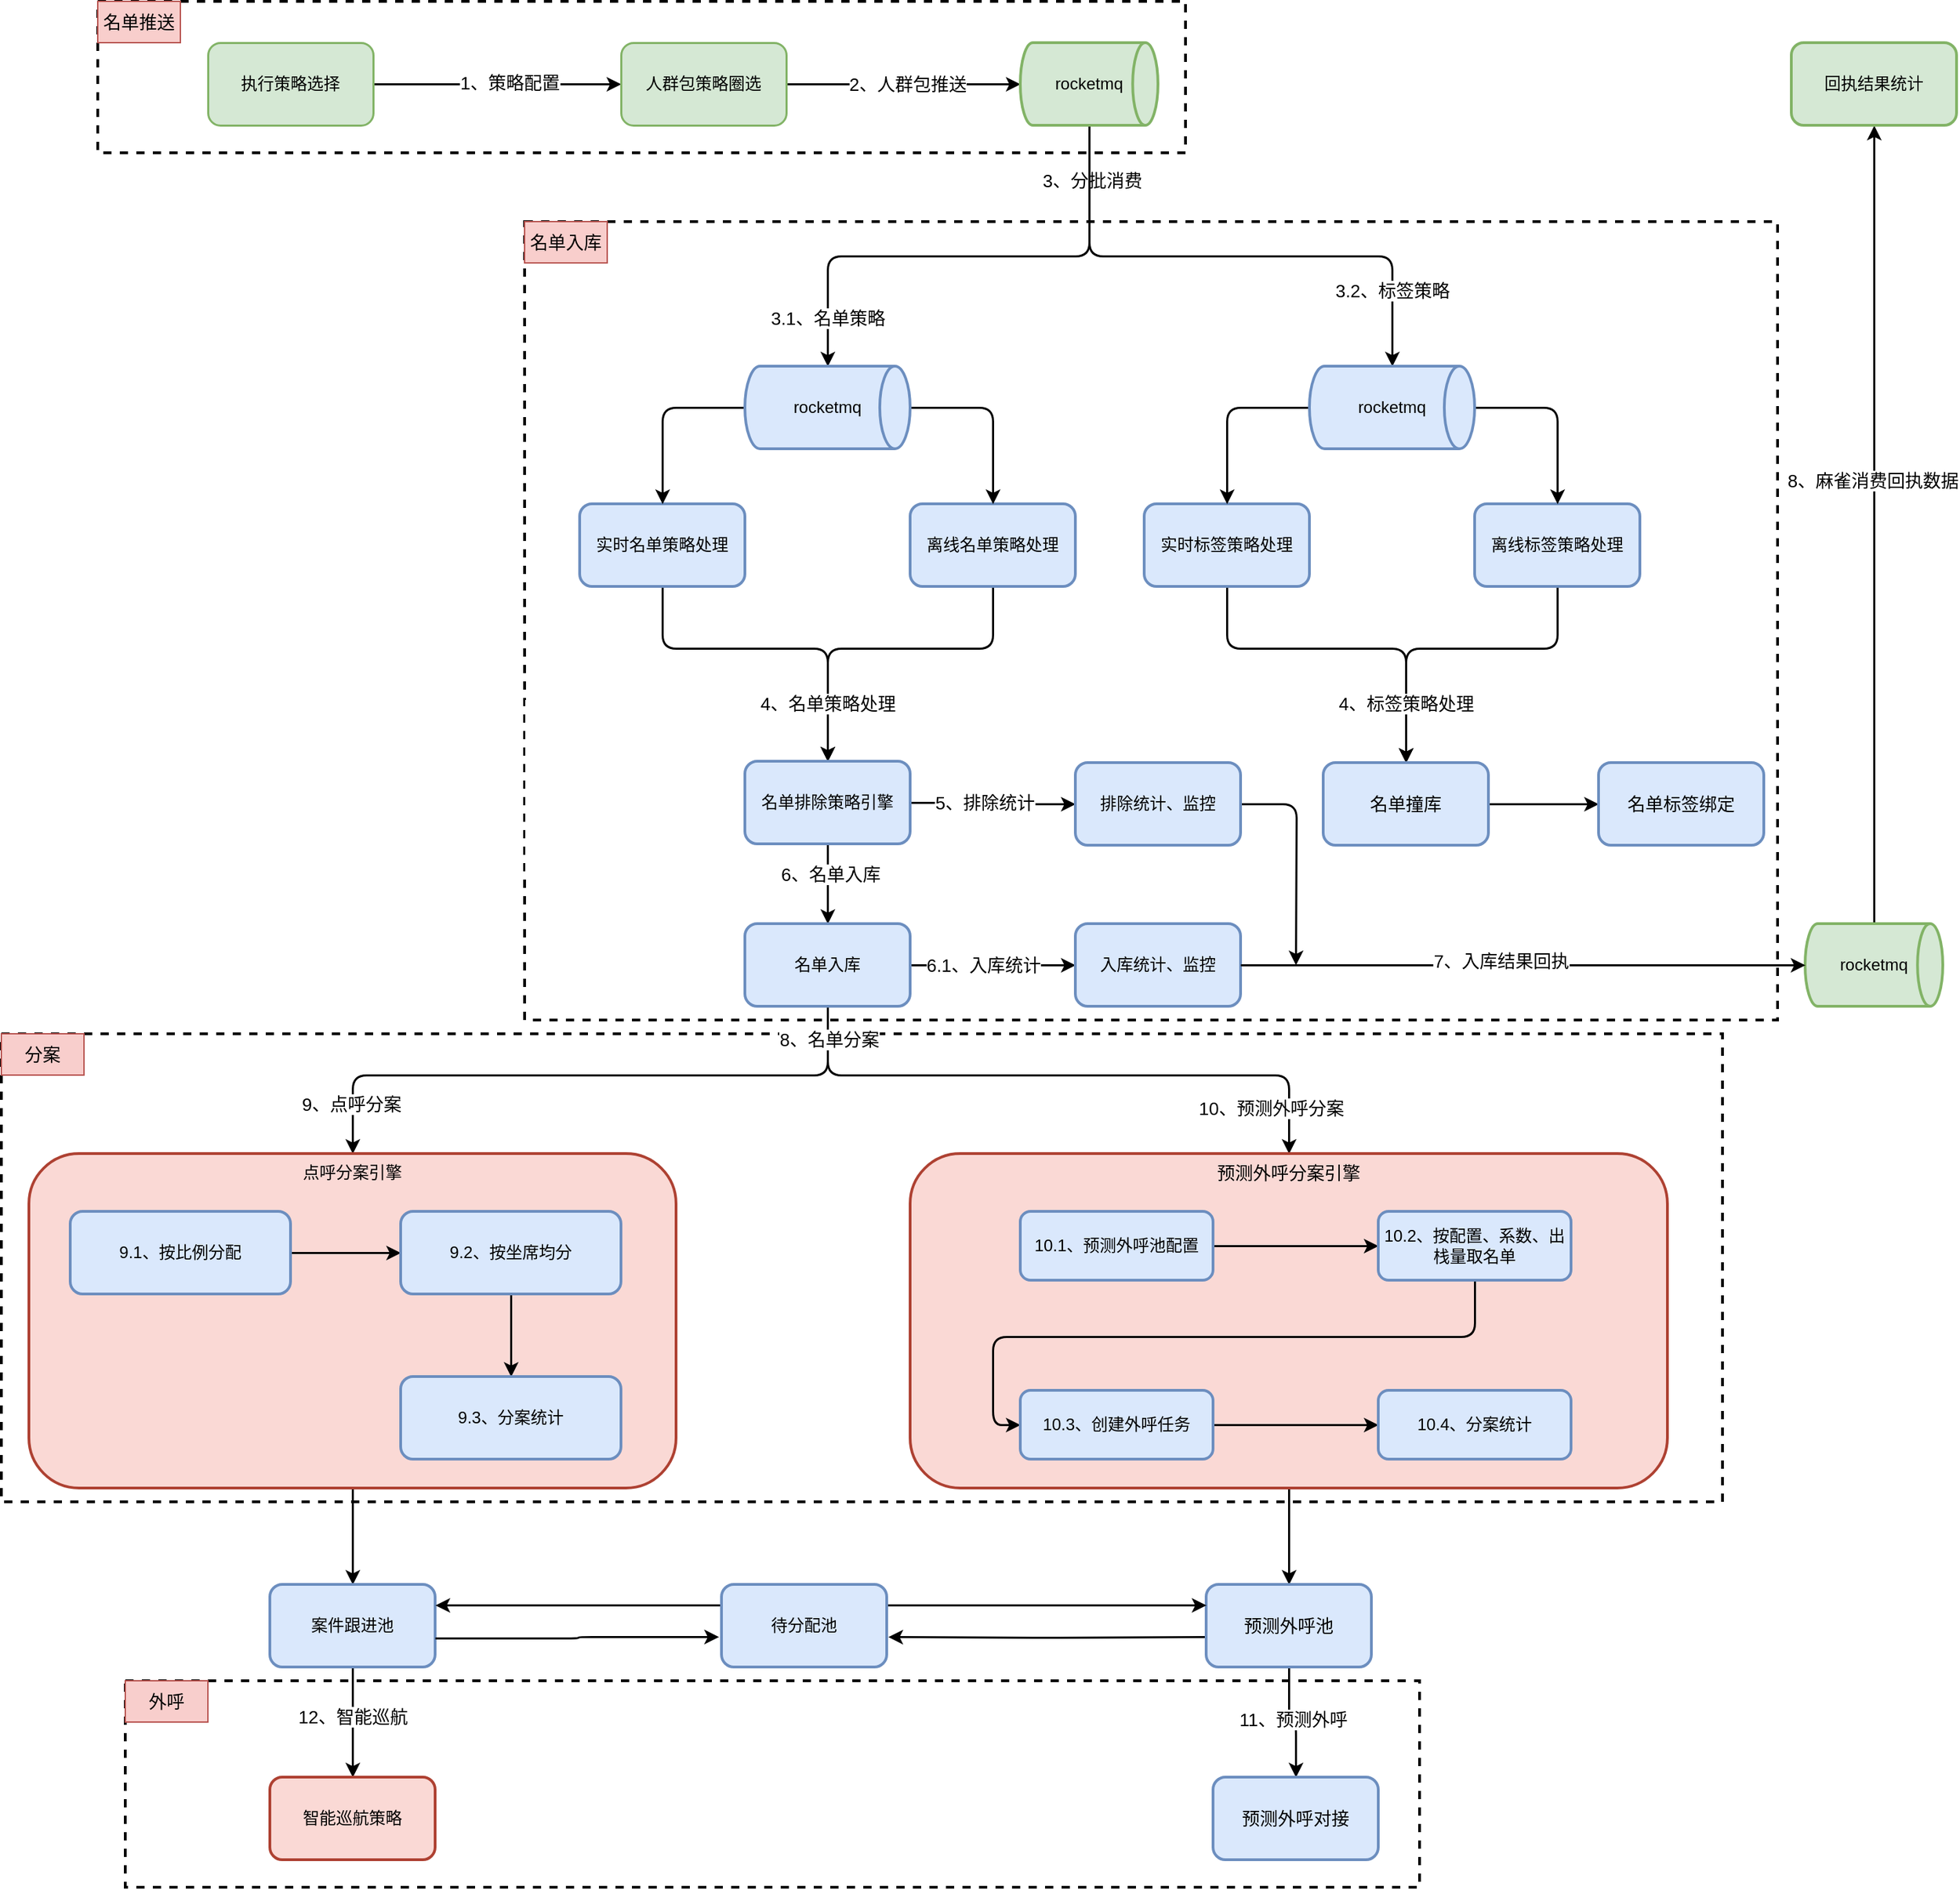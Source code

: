 <mxfile version="22.1.8" type="github">
  <diagram id="C5RBs43oDa-KdzZeNtuy" name="Page-1">
    <mxGraphModel dx="1728" dy="1094" grid="1" gridSize="10" guides="1" tooltips="1" connect="1" arrows="1" fold="1" page="1" pageScale="1" pageWidth="827" pageHeight="1169" math="0" shadow="0">
      <root>
        <mxCell id="WIyWlLk6GJQsqaUBKTNV-0" />
        <mxCell id="WIyWlLk6GJQsqaUBKTNV-1" parent="WIyWlLk6GJQsqaUBKTNV-0" />
        <mxCell id="0QXstFSb4oRgifQFhRum-36" value="" style="rounded=0;whiteSpace=wrap;html=1;labelBackgroundColor=default;align=center;verticalAlign=middle;fontFamily=Helvetica;fontSize=13;fontColor=default;fillColor=none;gradientColor=none;dashed=1;strokeWidth=2;" vertex="1" parent="WIyWlLk6GJQsqaUBKTNV-1">
          <mxGeometry x="160" y="1380" width="940" height="150" as="geometry" />
        </mxCell>
        <mxCell id="0QXstFSb4oRgifQFhRum-34" value="" style="rounded=0;whiteSpace=wrap;html=1;labelBackgroundColor=default;align=center;verticalAlign=middle;fontFamily=Helvetica;fontSize=13;fontColor=default;fillColor=none;gradientColor=none;dashed=1;strokeWidth=2;" vertex="1" parent="WIyWlLk6GJQsqaUBKTNV-1">
          <mxGeometry x="70" y="910" width="1250" height="340" as="geometry" />
        </mxCell>
        <mxCell id="0QXstFSb4oRgifQFhRum-31" value="" style="rounded=0;whiteSpace=wrap;html=1;labelBackgroundColor=default;align=center;verticalAlign=middle;fontFamily=Helvetica;fontSize=13;fontColor=default;fillColor=none;gradientColor=none;dashed=1;strokeWidth=2;" vertex="1" parent="WIyWlLk6GJQsqaUBKTNV-1">
          <mxGeometry x="450" y="320" width="910" height="580" as="geometry" />
        </mxCell>
        <mxCell id="gLdE-QhClBPgRxDVnxu4-5" value="" style="edgeStyle=orthogonalEdgeStyle;rounded=1;orthogonalLoop=1;jettySize=auto;html=1;strokeWidth=1.5;" parent="WIyWlLk6GJQsqaUBKTNV-1" source="gLdE-QhClBPgRxDVnxu4-2" target="gLdE-QhClBPgRxDVnxu4-4" edge="1">
          <mxGeometry relative="1" as="geometry" />
        </mxCell>
        <mxCell id="gLdE-QhClBPgRxDVnxu4-6" value="1、策略配置" style="edgeLabel;html=1;align=center;verticalAlign=middle;resizable=0;points=[];fontSize=13;fontStyle=0" parent="gLdE-QhClBPgRxDVnxu4-5" vertex="1" connectable="0">
          <mxGeometry x="0.1" y="1" relative="1" as="geometry">
            <mxPoint as="offset" />
          </mxGeometry>
        </mxCell>
        <mxCell id="gLdE-QhClBPgRxDVnxu4-2" value="执行策略选择" style="rounded=1;whiteSpace=wrap;html=1;strokeWidth=1.5;fillColor=#d5e8d4;strokeColor=#82b366;" parent="WIyWlLk6GJQsqaUBKTNV-1" vertex="1">
          <mxGeometry x="220" y="190" width="120" height="60" as="geometry" />
        </mxCell>
        <mxCell id="gLdE-QhClBPgRxDVnxu4-8" value="" style="edgeStyle=orthogonalEdgeStyle;rounded=1;orthogonalLoop=1;jettySize=auto;html=1;fontFamily=Helvetica;fontSize=12;fontColor=default;strokeWidth=1.5;entryX=0;entryY=0.5;entryDx=0;entryDy=0;entryPerimeter=0;" parent="WIyWlLk6GJQsqaUBKTNV-1" source="gLdE-QhClBPgRxDVnxu4-4" target="gLdE-QhClBPgRxDVnxu4-10" edge="1">
          <mxGeometry relative="1" as="geometry">
            <mxPoint x="790" y="220" as="targetPoint" />
          </mxGeometry>
        </mxCell>
        <mxCell id="gLdE-QhClBPgRxDVnxu4-9" value="2、人群包推送" style="edgeLabel;html=1;align=center;verticalAlign=middle;resizable=0;points=[];fontSize=13;fontFamily=Helvetica;fontColor=default;fontStyle=0" parent="gLdE-QhClBPgRxDVnxu4-8" vertex="1" connectable="0">
          <mxGeometry x="0.033" relative="1" as="geometry">
            <mxPoint as="offset" />
          </mxGeometry>
        </mxCell>
        <mxCell id="gLdE-QhClBPgRxDVnxu4-4" value="人群包策略圈选" style="rounded=1;whiteSpace=wrap;html=1;strokeWidth=1.5;fillColor=#d5e8d4;strokeColor=#82b366;" parent="WIyWlLk6GJQsqaUBKTNV-1" vertex="1">
          <mxGeometry x="520" y="190" width="120" height="60" as="geometry" />
        </mxCell>
        <mxCell id="gLdE-QhClBPgRxDVnxu4-14" value="" style="edgeStyle=orthogonalEdgeStyle;shape=connector;rounded=1;orthogonalLoop=1;jettySize=auto;html=1;labelBackgroundColor=default;strokeColor=default;strokeWidth=1.5;align=center;verticalAlign=middle;fontFamily=Helvetica;fontSize=12;fontColor=default;endArrow=classic;entryX=0.5;entryY=0;entryDx=0;entryDy=0;entryPerimeter=0;" parent="WIyWlLk6GJQsqaUBKTNV-1" source="gLdE-QhClBPgRxDVnxu4-10" target="0QXstFSb4oRgifQFhRum-24" edge="1">
          <mxGeometry relative="1" as="geometry">
            <mxPoint x="670" y="420" as="targetPoint" />
            <Array as="points">
              <mxPoint x="860" y="345" />
              <mxPoint x="670" y="345" />
            </Array>
          </mxGeometry>
        </mxCell>
        <mxCell id="gLdE-QhClBPgRxDVnxu4-15" value="3、分批消费" style="edgeLabel;html=1;align=center;verticalAlign=middle;resizable=0;points=[];fontSize=13;fontFamily=Helvetica;fontColor=default;fontStyle=0" parent="gLdE-QhClBPgRxDVnxu4-14" vertex="1" connectable="0">
          <mxGeometry x="-0.2" y="-2" relative="1" as="geometry">
            <mxPoint x="53" y="-53" as="offset" />
          </mxGeometry>
        </mxCell>
        <mxCell id="gLdE-QhClBPgRxDVnxu4-17" style="edgeStyle=orthogonalEdgeStyle;shape=connector;rounded=1;orthogonalLoop=1;jettySize=auto;html=1;labelBackgroundColor=default;strokeColor=default;strokeWidth=1.5;align=center;verticalAlign=middle;fontFamily=Helvetica;fontSize=12;fontColor=default;endArrow=classic;entryX=0.5;entryY=0;entryDx=0;entryDy=0;entryPerimeter=0;" parent="WIyWlLk6GJQsqaUBKTNV-1" source="gLdE-QhClBPgRxDVnxu4-10" target="0QXstFSb4oRgifQFhRum-25" edge="1">
          <mxGeometry relative="1" as="geometry">
            <mxPoint x="1080" y="420" as="targetPoint" />
            <Array as="points">
              <mxPoint x="860" y="345" />
              <mxPoint x="1080" y="345" />
            </Array>
          </mxGeometry>
        </mxCell>
        <mxCell id="gLdE-QhClBPgRxDVnxu4-20" value="3.2、标签策略" style="edgeLabel;html=1;align=center;verticalAlign=middle;resizable=0;points=[];fontSize=13;fontFamily=Helvetica;fontColor=default;fontStyle=0" parent="gLdE-QhClBPgRxDVnxu4-17" vertex="1" connectable="0">
          <mxGeometry x="0.647" y="1" relative="1" as="geometry">
            <mxPoint x="-1" y="14" as="offset" />
          </mxGeometry>
        </mxCell>
        <mxCell id="gLdE-QhClBPgRxDVnxu4-10" value="rocketmq" style="strokeWidth=2;html=1;shape=mxgraph.flowchart.direct_data;whiteSpace=wrap;rounded=1;strokeColor=#82b366;align=center;verticalAlign=middle;fontFamily=Helvetica;fontSize=12;fillColor=#d5e8d4;" parent="WIyWlLk6GJQsqaUBKTNV-1" vertex="1">
          <mxGeometry x="810" y="190" width="100" height="60" as="geometry" />
        </mxCell>
        <mxCell id="gLdE-QhClBPgRxDVnxu4-18" value="&lt;span style=&quot;font-weight: normal;&quot;&gt;3.1、名单策略&lt;/span&gt;" style="edgeLabel;html=1;align=center;verticalAlign=middle;resizable=0;points=[];fontSize=13;fontFamily=Helvetica;fontColor=default;fontStyle=1" parent="WIyWlLk6GJQsqaUBKTNV-1" vertex="1" connectable="0">
          <mxGeometry x="670" y="390" as="geometry" />
        </mxCell>
        <mxCell id="2kfFUkeNst7DjbefP4rm-3" style="edgeStyle=orthogonalEdgeStyle;shape=connector;rounded=1;orthogonalLoop=1;jettySize=auto;html=1;entryX=0.5;entryY=0;entryDx=0;entryDy=0;labelBackgroundColor=default;strokeColor=default;strokeWidth=1.5;align=center;verticalAlign=middle;fontFamily=Helvetica;fontSize=12;fontColor=default;endArrow=classic;" parent="WIyWlLk6GJQsqaUBKTNV-1" source="gLdE-QhClBPgRxDVnxu4-22" target="gLdE-QhClBPgRxDVnxu4-40" edge="1">
          <mxGeometry relative="1" as="geometry">
            <Array as="points">
              <mxPoint x="550" y="630" />
              <mxPoint x="670" y="630" />
            </Array>
          </mxGeometry>
        </mxCell>
        <mxCell id="gLdE-QhClBPgRxDVnxu4-22" value="实时名单策略处理" style="whiteSpace=wrap;html=1;fillColor=#dae8fc;strokeColor=#6c8ebf;strokeWidth=2;rounded=1;" parent="WIyWlLk6GJQsqaUBKTNV-1" vertex="1">
          <mxGeometry x="490" y="525" width="120" height="60" as="geometry" />
        </mxCell>
        <mxCell id="2kfFUkeNst7DjbefP4rm-4" style="edgeStyle=orthogonalEdgeStyle;shape=connector;rounded=1;orthogonalLoop=1;jettySize=auto;html=1;entryX=0.5;entryY=0;entryDx=0;entryDy=0;labelBackgroundColor=default;strokeColor=default;strokeWidth=1.5;align=center;verticalAlign=middle;fontFamily=Helvetica;fontSize=12;fontColor=default;endArrow=classic;" parent="WIyWlLk6GJQsqaUBKTNV-1" source="gLdE-QhClBPgRxDVnxu4-23" target="gLdE-QhClBPgRxDVnxu4-40" edge="1">
          <mxGeometry relative="1" as="geometry">
            <Array as="points">
              <mxPoint x="790" y="630" />
              <mxPoint x="670" y="630" />
            </Array>
          </mxGeometry>
        </mxCell>
        <mxCell id="2kfFUkeNst7DjbefP4rm-7" value="4、名单策略处理" style="edgeLabel;html=1;align=center;verticalAlign=middle;resizable=0;points=[];fontSize=13;fontFamily=Helvetica;fontColor=default;" parent="2kfFUkeNst7DjbefP4rm-4" vertex="1" connectable="0">
          <mxGeometry x="0.733" y="-1" relative="1" as="geometry">
            <mxPoint x="1" y="-9" as="offset" />
          </mxGeometry>
        </mxCell>
        <mxCell id="gLdE-QhClBPgRxDVnxu4-23" value="离线名单策略处理" style="whiteSpace=wrap;html=1;fillColor=#dae8fc;strokeColor=#6c8ebf;strokeWidth=2;rounded=1;" parent="WIyWlLk6GJQsqaUBKTNV-1" vertex="1">
          <mxGeometry x="730" y="525" width="120" height="60" as="geometry" />
        </mxCell>
        <mxCell id="gLdE-QhClBPgRxDVnxu4-35" style="edgeStyle=orthogonalEdgeStyle;shape=connector;rounded=1;orthogonalLoop=1;jettySize=auto;html=1;labelBackgroundColor=default;strokeColor=default;strokeWidth=1.5;align=center;verticalAlign=middle;fontFamily=Helvetica;fontSize=13;fontColor=default;endArrow=classic;entryX=0.5;entryY=0;entryDx=0;entryDy=0;" parent="WIyWlLk6GJQsqaUBKTNV-1" source="gLdE-QhClBPgRxDVnxu4-24" target="2kfFUkeNst7DjbefP4rm-22" edge="1">
          <mxGeometry relative="1" as="geometry">
            <Array as="points">
              <mxPoint x="1200" y="630" />
              <mxPoint x="1090" y="630" />
            </Array>
            <mxPoint x="1090" y="690" as="targetPoint" />
          </mxGeometry>
        </mxCell>
        <mxCell id="gLdE-QhClBPgRxDVnxu4-24" value="离线标签策略处理" style="whiteSpace=wrap;html=1;fillColor=#dae8fc;strokeColor=#6c8ebf;strokeWidth=2;rounded=1;" parent="WIyWlLk6GJQsqaUBKTNV-1" vertex="1">
          <mxGeometry x="1140" y="525" width="120" height="60" as="geometry" />
        </mxCell>
        <mxCell id="gLdE-QhClBPgRxDVnxu4-27" style="edgeStyle=orthogonalEdgeStyle;shape=connector;rounded=1;orthogonalLoop=1;jettySize=auto;html=1;entryX=0.5;entryY=0;entryDx=0;entryDy=0;labelBackgroundColor=default;strokeColor=default;strokeWidth=1.5;align=center;verticalAlign=middle;fontFamily=Helvetica;fontSize=13;fontColor=default;endArrow=classic;" parent="WIyWlLk6GJQsqaUBKTNV-1" target="gLdE-QhClBPgRxDVnxu4-22" edge="1">
          <mxGeometry relative="1" as="geometry">
            <Array as="points">
              <mxPoint x="550" y="455" />
            </Array>
            <mxPoint x="610" y="455" as="sourcePoint" />
          </mxGeometry>
        </mxCell>
        <mxCell id="gLdE-QhClBPgRxDVnxu4-28" style="edgeStyle=orthogonalEdgeStyle;shape=connector;rounded=1;orthogonalLoop=1;jettySize=auto;html=1;entryX=0.5;entryY=0;entryDx=0;entryDy=0;labelBackgroundColor=default;strokeColor=default;strokeWidth=1.5;align=center;verticalAlign=middle;fontFamily=Helvetica;fontSize=13;fontColor=default;endArrow=classic;" parent="WIyWlLk6GJQsqaUBKTNV-1" target="gLdE-QhClBPgRxDVnxu4-23" edge="1">
          <mxGeometry relative="1" as="geometry">
            <Array as="points">
              <mxPoint x="790" y="455" />
            </Array>
            <mxPoint x="730" y="455" as="sourcePoint" />
          </mxGeometry>
        </mxCell>
        <mxCell id="gLdE-QhClBPgRxDVnxu4-34" style="edgeStyle=orthogonalEdgeStyle;shape=connector;rounded=1;orthogonalLoop=1;jettySize=auto;html=1;labelBackgroundColor=default;strokeColor=default;strokeWidth=1.5;align=center;verticalAlign=middle;fontFamily=Helvetica;fontSize=13;fontColor=default;endArrow=classic;entryX=0.5;entryY=0;entryDx=0;entryDy=0;" parent="WIyWlLk6GJQsqaUBKTNV-1" source="gLdE-QhClBPgRxDVnxu4-29" target="2kfFUkeNst7DjbefP4rm-22" edge="1">
          <mxGeometry relative="1" as="geometry">
            <Array as="points">
              <mxPoint x="960" y="630" />
              <mxPoint x="1090" y="630" />
            </Array>
            <mxPoint x="1090" y="690" as="targetPoint" />
          </mxGeometry>
        </mxCell>
        <mxCell id="gLdE-QhClBPgRxDVnxu4-37" value="4、标签策略处理" style="edgeLabel;html=1;align=center;verticalAlign=middle;resizable=0;points=[];fontSize=13;fontFamily=Helvetica;fontColor=default;" parent="gLdE-QhClBPgRxDVnxu4-34" vertex="1" connectable="0">
          <mxGeometry x="0.671" y="-1" relative="1" as="geometry">
            <mxPoint x="1" y="-1" as="offset" />
          </mxGeometry>
        </mxCell>
        <mxCell id="gLdE-QhClBPgRxDVnxu4-29" value="实时标签策略处理" style="whiteSpace=wrap;html=1;fillColor=#dae8fc;strokeColor=#6c8ebf;strokeWidth=2;rounded=1;" parent="WIyWlLk6GJQsqaUBKTNV-1" vertex="1">
          <mxGeometry x="900" y="525" width="120" height="60" as="geometry" />
        </mxCell>
        <mxCell id="gLdE-QhClBPgRxDVnxu4-31" style="edgeStyle=orthogonalEdgeStyle;shape=connector;rounded=1;orthogonalLoop=1;jettySize=auto;html=1;entryX=0.5;entryY=0;entryDx=0;entryDy=0;labelBackgroundColor=default;strokeColor=default;strokeWidth=1.5;align=center;verticalAlign=middle;fontFamily=Helvetica;fontSize=13;fontColor=default;endArrow=classic;" parent="WIyWlLk6GJQsqaUBKTNV-1" target="gLdE-QhClBPgRxDVnxu4-29" edge="1">
          <mxGeometry relative="1" as="geometry">
            <Array as="points">
              <mxPoint x="960" y="455" />
            </Array>
            <mxPoint x="1020" y="455" as="sourcePoint" />
          </mxGeometry>
        </mxCell>
        <mxCell id="gLdE-QhClBPgRxDVnxu4-32" style="edgeStyle=orthogonalEdgeStyle;shape=connector;rounded=1;orthogonalLoop=1;jettySize=auto;html=1;entryX=0.5;entryY=0;entryDx=0;entryDy=0;labelBackgroundColor=default;strokeColor=default;strokeWidth=1.5;align=center;verticalAlign=middle;fontFamily=Helvetica;fontSize=13;fontColor=default;endArrow=classic;" parent="WIyWlLk6GJQsqaUBKTNV-1" target="gLdE-QhClBPgRxDVnxu4-24" edge="1">
          <mxGeometry relative="1" as="geometry">
            <Array as="points">
              <mxPoint x="1200" y="455" />
            </Array>
            <mxPoint x="1140" y="455" as="sourcePoint" />
          </mxGeometry>
        </mxCell>
        <mxCell id="gLdE-QhClBPgRxDVnxu4-39" value="" style="edgeStyle=orthogonalEdgeStyle;shape=connector;rounded=1;orthogonalLoop=1;jettySize=auto;html=1;labelBackgroundColor=default;strokeColor=default;strokeWidth=1.5;align=center;verticalAlign=middle;fontFamily=Helvetica;fontSize=13;fontColor=default;endArrow=classic;exitX=1;exitY=0.5;exitDx=0;exitDy=0;" parent="WIyWlLk6GJQsqaUBKTNV-1" source="2kfFUkeNst7DjbefP4rm-22" target="gLdE-QhClBPgRxDVnxu4-38" edge="1">
          <mxGeometry relative="1" as="geometry">
            <mxPoint x="1150" y="730" as="sourcePoint" />
          </mxGeometry>
        </mxCell>
        <mxCell id="gLdE-QhClBPgRxDVnxu4-38" value="名单标签绑定" style="whiteSpace=wrap;html=1;fillColor=#dae8fc;strokeColor=#6c8ebf;strokeWidth=2;rounded=1;labelBackgroundColor=none;align=center;verticalAlign=middle;fontFamily=Helvetica;fontSize=13;fontColor=default;" parent="WIyWlLk6GJQsqaUBKTNV-1" vertex="1">
          <mxGeometry x="1230" y="713" width="120" height="60" as="geometry" />
        </mxCell>
        <mxCell id="2kfFUkeNst7DjbefP4rm-6" value="" style="edgeStyle=orthogonalEdgeStyle;shape=connector;rounded=1;orthogonalLoop=1;jettySize=auto;html=1;labelBackgroundColor=default;strokeColor=default;strokeWidth=1.5;align=center;verticalAlign=middle;fontFamily=Helvetica;fontSize=13;fontColor=default;endArrow=classic;" parent="WIyWlLk6GJQsqaUBKTNV-1" source="gLdE-QhClBPgRxDVnxu4-40" target="2kfFUkeNst7DjbefP4rm-5" edge="1">
          <mxGeometry relative="1" as="geometry" />
        </mxCell>
        <mxCell id="2kfFUkeNst7DjbefP4rm-15" value="5、排除统计" style="edgeLabel;html=1;align=center;verticalAlign=middle;resizable=0;points=[];fontSize=13;fontFamily=Helvetica;fontColor=default;" parent="2kfFUkeNst7DjbefP4rm-6" vertex="1" connectable="0">
          <mxGeometry x="-0.25" relative="1" as="geometry">
            <mxPoint x="8" as="offset" />
          </mxGeometry>
        </mxCell>
        <mxCell id="2kfFUkeNst7DjbefP4rm-9" value="" style="edgeStyle=orthogonalEdgeStyle;shape=connector;rounded=1;orthogonalLoop=1;jettySize=auto;html=1;labelBackgroundColor=default;strokeColor=default;strokeWidth=1.5;align=center;verticalAlign=middle;fontFamily=Helvetica;fontSize=13;fontColor=default;endArrow=classic;" parent="WIyWlLk6GJQsqaUBKTNV-1" source="gLdE-QhClBPgRxDVnxu4-40" target="2kfFUkeNst7DjbefP4rm-8" edge="1">
          <mxGeometry relative="1" as="geometry" />
        </mxCell>
        <mxCell id="0QXstFSb4oRgifQFhRum-0" value="6、名单入库" style="edgeLabel;html=1;align=center;verticalAlign=middle;resizable=0;points=[];fontSize=13;" vertex="1" connectable="0" parent="2kfFUkeNst7DjbefP4rm-9">
          <mxGeometry x="-0.241" y="2" relative="1" as="geometry">
            <mxPoint as="offset" />
          </mxGeometry>
        </mxCell>
        <mxCell id="gLdE-QhClBPgRxDVnxu4-40" value="名单排除策略引擎" style="whiteSpace=wrap;html=1;fillColor=#dae8fc;strokeColor=#6c8ebf;strokeWidth=2;rounded=1;" parent="WIyWlLk6GJQsqaUBKTNV-1" vertex="1">
          <mxGeometry x="610" y="712" width="120" height="60" as="geometry" />
        </mxCell>
        <mxCell id="2kfFUkeNst7DjbefP4rm-50" style="edgeStyle=orthogonalEdgeStyle;shape=connector;rounded=1;orthogonalLoop=1;jettySize=auto;html=1;labelBackgroundColor=default;strokeColor=default;strokeWidth=1.5;align=center;verticalAlign=middle;fontFamily=Helvetica;fontSize=13;fontColor=default;endArrow=classic;" parent="WIyWlLk6GJQsqaUBKTNV-1" source="2kfFUkeNst7DjbefP4rm-5" edge="1">
          <mxGeometry relative="1" as="geometry">
            <mxPoint x="1010" y="860" as="targetPoint" />
          </mxGeometry>
        </mxCell>
        <mxCell id="2kfFUkeNst7DjbefP4rm-5" value="排除统计、监控" style="whiteSpace=wrap;html=1;fillColor=#dae8fc;strokeColor=#6c8ebf;strokeWidth=2;rounded=1;" parent="WIyWlLk6GJQsqaUBKTNV-1" vertex="1">
          <mxGeometry x="850" y="713" width="120" height="60" as="geometry" />
        </mxCell>
        <mxCell id="2kfFUkeNst7DjbefP4rm-11" value="" style="edgeStyle=orthogonalEdgeStyle;shape=connector;rounded=1;orthogonalLoop=1;jettySize=auto;html=1;labelBackgroundColor=default;strokeColor=default;strokeWidth=1.5;align=center;verticalAlign=middle;fontFamily=Helvetica;fontSize=13;fontColor=default;endArrow=classic;" parent="WIyWlLk6GJQsqaUBKTNV-1" source="2kfFUkeNst7DjbefP4rm-8" target="2kfFUkeNst7DjbefP4rm-10" edge="1">
          <mxGeometry relative="1" as="geometry" />
        </mxCell>
        <mxCell id="2kfFUkeNst7DjbefP4rm-16" value="6.1、入库统计" style="edgeLabel;html=1;align=center;verticalAlign=middle;resizable=0;points=[];fontSize=13;fontFamily=Helvetica;fontColor=default;" parent="2kfFUkeNst7DjbefP4rm-11" vertex="1" connectable="0">
          <mxGeometry x="-0.117" relative="1" as="geometry">
            <mxPoint as="offset" />
          </mxGeometry>
        </mxCell>
        <mxCell id="2kfFUkeNst7DjbefP4rm-24" value="" style="edgeStyle=orthogonalEdgeStyle;shape=connector;rounded=1;orthogonalLoop=1;jettySize=auto;html=1;labelBackgroundColor=default;strokeColor=default;strokeWidth=1.5;align=center;verticalAlign=middle;fontFamily=Helvetica;fontSize=13;fontColor=default;endArrow=classic;" parent="WIyWlLk6GJQsqaUBKTNV-1" source="2kfFUkeNst7DjbefP4rm-8" target="2kfFUkeNst7DjbefP4rm-23" edge="1">
          <mxGeometry relative="1" as="geometry">
            <Array as="points">
              <mxPoint x="670" y="940" />
              <mxPoint x="325" y="940" />
            </Array>
          </mxGeometry>
        </mxCell>
        <mxCell id="2kfFUkeNst7DjbefP4rm-28" value="9、点呼分案" style="edgeLabel;html=1;align=center;verticalAlign=middle;resizable=0;points=[];fontSize=13;fontFamily=Helvetica;fontColor=default;" parent="2kfFUkeNst7DjbefP4rm-24" vertex="1" connectable="0">
          <mxGeometry x="0.773" y="-1" relative="1" as="geometry">
            <mxPoint y="15" as="offset" />
          </mxGeometry>
        </mxCell>
        <mxCell id="2kfFUkeNst7DjbefP4rm-26" style="edgeStyle=orthogonalEdgeStyle;shape=connector;rounded=1;orthogonalLoop=1;jettySize=auto;html=1;labelBackgroundColor=default;strokeColor=default;strokeWidth=1.5;align=center;verticalAlign=middle;fontFamily=Helvetica;fontSize=13;fontColor=default;endArrow=classic;" parent="WIyWlLk6GJQsqaUBKTNV-1" source="2kfFUkeNst7DjbefP4rm-8" target="2kfFUkeNst7DjbefP4rm-25" edge="1">
          <mxGeometry relative="1" as="geometry">
            <Array as="points">
              <mxPoint x="670" y="940" />
              <mxPoint x="1005" y="940" />
            </Array>
          </mxGeometry>
        </mxCell>
        <mxCell id="2kfFUkeNst7DjbefP4rm-27" value="8、名单分案" style="edgeLabel;html=1;align=center;verticalAlign=middle;resizable=0;points=[];fontSize=13;fontFamily=Helvetica;fontColor=default;" parent="2kfFUkeNst7DjbefP4rm-26" vertex="1" connectable="0">
          <mxGeometry x="-0.873" y="1" relative="1" as="geometry">
            <mxPoint y="-4" as="offset" />
          </mxGeometry>
        </mxCell>
        <mxCell id="2kfFUkeNst7DjbefP4rm-29" value="10、预测外呼分案" style="edgeLabel;html=1;align=center;verticalAlign=middle;resizable=0;points=[];fontSize=13;fontFamily=Helvetica;fontColor=default;" parent="2kfFUkeNst7DjbefP4rm-26" vertex="1" connectable="0">
          <mxGeometry x="0.682" y="-2" relative="1" as="geometry">
            <mxPoint y="22" as="offset" />
          </mxGeometry>
        </mxCell>
        <mxCell id="2kfFUkeNst7DjbefP4rm-8" value="名单入库" style="whiteSpace=wrap;html=1;fillColor=#dae8fc;strokeColor=#6c8ebf;strokeWidth=2;rounded=1;" parent="WIyWlLk6GJQsqaUBKTNV-1" vertex="1">
          <mxGeometry x="610" y="830" width="120" height="60" as="geometry" />
        </mxCell>
        <mxCell id="2kfFUkeNst7DjbefP4rm-10" value="入库统计、监控" style="whiteSpace=wrap;html=1;fillColor=#dae8fc;strokeColor=#6c8ebf;strokeWidth=2;rounded=1;" parent="WIyWlLk6GJQsqaUBKTNV-1" vertex="1">
          <mxGeometry x="850" y="830" width="120" height="60" as="geometry" />
        </mxCell>
        <mxCell id="2kfFUkeNst7DjbefP4rm-20" value="" style="edgeStyle=orthogonalEdgeStyle;shape=connector;rounded=1;orthogonalLoop=1;jettySize=auto;html=1;labelBackgroundColor=default;strokeColor=default;strokeWidth=1.5;align=center;verticalAlign=middle;fontFamily=Helvetica;fontSize=13;fontColor=default;endArrow=classic;" parent="WIyWlLk6GJQsqaUBKTNV-1" source="2kfFUkeNst7DjbefP4rm-12" target="2kfFUkeNst7DjbefP4rm-19" edge="1">
          <mxGeometry relative="1" as="geometry" />
        </mxCell>
        <mxCell id="2kfFUkeNst7DjbefP4rm-21" value="8、麻雀消费回执数据" style="edgeLabel;html=1;align=center;verticalAlign=middle;resizable=0;points=[];fontSize=13;fontFamily=Helvetica;fontColor=default;" parent="2kfFUkeNst7DjbefP4rm-20" vertex="1" connectable="0">
          <mxGeometry x="0.111" y="1" relative="1" as="geometry">
            <mxPoint as="offset" />
          </mxGeometry>
        </mxCell>
        <mxCell id="2kfFUkeNst7DjbefP4rm-12" value="rocketmq" style="strokeWidth=2;html=1;shape=mxgraph.flowchart.direct_data;whiteSpace=wrap;rounded=1;strokeColor=#82b366;align=center;verticalAlign=middle;fontFamily=Helvetica;fontSize=12;fillColor=#d5e8d4;" parent="WIyWlLk6GJQsqaUBKTNV-1" vertex="1">
          <mxGeometry x="1380" y="830" width="100" height="60" as="geometry" />
        </mxCell>
        <mxCell id="2kfFUkeNst7DjbefP4rm-13" style="edgeStyle=orthogonalEdgeStyle;shape=connector;rounded=1;orthogonalLoop=1;jettySize=auto;html=1;entryX=0;entryY=0.5;entryDx=0;entryDy=0;entryPerimeter=0;labelBackgroundColor=default;strokeColor=default;strokeWidth=1.5;align=center;verticalAlign=middle;fontFamily=Helvetica;fontSize=13;fontColor=default;endArrow=classic;" parent="WIyWlLk6GJQsqaUBKTNV-1" source="2kfFUkeNst7DjbefP4rm-10" target="2kfFUkeNst7DjbefP4rm-12" edge="1">
          <mxGeometry relative="1" as="geometry" />
        </mxCell>
        <mxCell id="2kfFUkeNst7DjbefP4rm-14" value="7、入库结果回执" style="edgeLabel;html=1;align=center;verticalAlign=middle;resizable=0;points=[];fontSize=13;fontFamily=Helvetica;fontColor=default;" parent="2kfFUkeNst7DjbefP4rm-13" vertex="1" connectable="0">
          <mxGeometry x="-0.077" y="3" relative="1" as="geometry">
            <mxPoint as="offset" />
          </mxGeometry>
        </mxCell>
        <mxCell id="2kfFUkeNst7DjbefP4rm-19" value="回执结果统计" style="whiteSpace=wrap;html=1;fillColor=#d5e8d4;strokeColor=#82b366;strokeWidth=2;rounded=1;" parent="WIyWlLk6GJQsqaUBKTNV-1" vertex="1">
          <mxGeometry x="1370" y="190" width="120" height="60" as="geometry" />
        </mxCell>
        <mxCell id="2kfFUkeNst7DjbefP4rm-22" value="名单撞库" style="whiteSpace=wrap;html=1;fillColor=#dae8fc;strokeColor=#6c8ebf;strokeWidth=2;rounded=1;labelBackgroundColor=none;align=center;verticalAlign=middle;fontFamily=Helvetica;fontSize=13;fontColor=default;" parent="WIyWlLk6GJQsqaUBKTNV-1" vertex="1">
          <mxGeometry x="1030" y="713" width="120" height="60" as="geometry" />
        </mxCell>
        <mxCell id="0QXstFSb4oRgifQFhRum-16" style="edgeStyle=orthogonalEdgeStyle;shape=connector;rounded=1;orthogonalLoop=1;jettySize=auto;html=1;labelBackgroundColor=default;strokeColor=default;strokeWidth=1.5;align=center;verticalAlign=middle;fontFamily=Helvetica;fontSize=13;fontColor=default;endArrow=classic;" edge="1" parent="WIyWlLk6GJQsqaUBKTNV-1" source="2kfFUkeNst7DjbefP4rm-23" target="2kfFUkeNst7DjbefP4rm-32">
          <mxGeometry relative="1" as="geometry" />
        </mxCell>
        <mxCell id="2kfFUkeNst7DjbefP4rm-23" value="点呼分案引擎" style="whiteSpace=wrap;html=1;fillColor=#fad9d5;strokeColor=#ae4132;strokeWidth=2;rounded=1;verticalAlign=top;" parent="WIyWlLk6GJQsqaUBKTNV-1" vertex="1">
          <mxGeometry x="90" y="997" width="470" height="243" as="geometry" />
        </mxCell>
        <mxCell id="0QXstFSb4oRgifQFhRum-18" style="edgeStyle=orthogonalEdgeStyle;shape=connector;rounded=1;orthogonalLoop=1;jettySize=auto;html=1;entryX=0.5;entryY=0;entryDx=0;entryDy=0;labelBackgroundColor=default;strokeColor=default;strokeWidth=1.5;align=center;verticalAlign=middle;fontFamily=Helvetica;fontSize=13;fontColor=default;endArrow=classic;" edge="1" parent="WIyWlLk6GJQsqaUBKTNV-1" source="2kfFUkeNst7DjbefP4rm-25" target="2kfFUkeNst7DjbefP4rm-30">
          <mxGeometry relative="1" as="geometry" />
        </mxCell>
        <mxCell id="2kfFUkeNst7DjbefP4rm-25" value="预测外呼分案引擎" style="whiteSpace=wrap;html=1;fillColor=#fad9d5;strokeColor=#ae4132;strokeWidth=2;rounded=1;labelBackgroundColor=none;align=center;verticalAlign=top;fontFamily=Helvetica;fontSize=13;" parent="WIyWlLk6GJQsqaUBKTNV-1" vertex="1">
          <mxGeometry x="730" y="997" width="550" height="243" as="geometry" />
        </mxCell>
        <mxCell id="2kfFUkeNst7DjbefP4rm-40" value="" style="edgeStyle=orthogonalEdgeStyle;shape=connector;rounded=1;orthogonalLoop=1;jettySize=auto;html=1;labelBackgroundColor=default;strokeColor=default;strokeWidth=1.5;align=center;verticalAlign=middle;fontFamily=Helvetica;fontSize=13;fontColor=default;endArrow=classic;" parent="WIyWlLk6GJQsqaUBKTNV-1" source="2kfFUkeNst7DjbefP4rm-30" target="2kfFUkeNst7DjbefP4rm-39" edge="1">
          <mxGeometry relative="1" as="geometry" />
        </mxCell>
        <mxCell id="2kfFUkeNst7DjbefP4rm-41" value="11、预测外呼" style="edgeLabel;html=1;align=center;verticalAlign=middle;resizable=0;points=[];fontSize=13;fontFamily=Helvetica;fontColor=default;" parent="2kfFUkeNst7DjbefP4rm-40" vertex="1" connectable="0">
          <mxGeometry x="-0.175" y="3" relative="1" as="geometry">
            <mxPoint y="3" as="offset" />
          </mxGeometry>
        </mxCell>
        <mxCell id="2kfFUkeNst7DjbefP4rm-46" style="edgeStyle=orthogonalEdgeStyle;shape=connector;rounded=1;orthogonalLoop=1;jettySize=auto;html=1;entryX=1.008;entryY=0.633;entryDx=0;entryDy=0;labelBackgroundColor=default;strokeColor=default;strokeWidth=1.5;align=center;verticalAlign=middle;fontFamily=Helvetica;fontSize=13;fontColor=default;endArrow=classic;exitX=0;exitY=0.75;exitDx=0;exitDy=0;entryPerimeter=0;" parent="WIyWlLk6GJQsqaUBKTNV-1" edge="1" target="2kfFUkeNst7DjbefP4rm-34">
          <mxGeometry relative="1" as="geometry">
            <mxPoint x="945" y="1348" as="sourcePoint" />
            <mxPoint x="690" y="1348" as="targetPoint" />
            <Array as="points" />
          </mxGeometry>
        </mxCell>
        <mxCell id="2kfFUkeNst7DjbefP4rm-30" value="预测外呼池" style="whiteSpace=wrap;html=1;fillColor=#dae8fc;strokeColor=#6c8ebf;strokeWidth=2;rounded=1;labelBackgroundColor=none;align=center;verticalAlign=middle;fontFamily=Helvetica;fontSize=13;" parent="WIyWlLk6GJQsqaUBKTNV-1" vertex="1">
          <mxGeometry x="945" y="1310" width="120" height="60" as="geometry" />
        </mxCell>
        <mxCell id="0QXstFSb4oRgifQFhRum-22" value="" style="edgeStyle=orthogonalEdgeStyle;shape=connector;rounded=1;orthogonalLoop=1;jettySize=auto;html=1;labelBackgroundColor=default;strokeColor=default;strokeWidth=1.5;align=center;verticalAlign=middle;fontFamily=Helvetica;fontSize=13;fontColor=default;endArrow=classic;" edge="1" parent="WIyWlLk6GJQsqaUBKTNV-1" source="2kfFUkeNst7DjbefP4rm-32" target="0QXstFSb4oRgifQFhRum-21">
          <mxGeometry relative="1" as="geometry" />
        </mxCell>
        <mxCell id="0QXstFSb4oRgifQFhRum-23" value="12、智能巡航" style="edgeLabel;html=1;align=center;verticalAlign=middle;resizable=0;points=[];fontSize=13;fontFamily=Helvetica;fontColor=default;" vertex="1" connectable="0" parent="0QXstFSb4oRgifQFhRum-22">
          <mxGeometry x="-0.1" relative="1" as="geometry">
            <mxPoint as="offset" />
          </mxGeometry>
        </mxCell>
        <mxCell id="2kfFUkeNst7DjbefP4rm-32" value="案件跟进池" style="whiteSpace=wrap;html=1;fillColor=#dae8fc;strokeColor=#6c8ebf;strokeWidth=2;rounded=1;" parent="WIyWlLk6GJQsqaUBKTNV-1" vertex="1">
          <mxGeometry x="265" y="1310" width="120" height="60" as="geometry" />
        </mxCell>
        <mxCell id="2kfFUkeNst7DjbefP4rm-44" style="edgeStyle=orthogonalEdgeStyle;shape=connector;rounded=1;orthogonalLoop=1;jettySize=auto;html=1;entryX=1;entryY=0.25;entryDx=0;entryDy=0;labelBackgroundColor=default;strokeColor=default;strokeWidth=1.5;align=center;verticalAlign=middle;fontFamily=Helvetica;fontSize=13;fontColor=default;endArrow=classic;exitX=0;exitY=0.25;exitDx=0;exitDy=0;" parent="WIyWlLk6GJQsqaUBKTNV-1" edge="1" target="2kfFUkeNst7DjbefP4rm-32" source="2kfFUkeNst7DjbefP4rm-34">
          <mxGeometry relative="1" as="geometry">
            <mxPoint x="510" y="1330" as="sourcePoint" />
            <mxPoint x="430" y="1330" as="targetPoint" />
          </mxGeometry>
        </mxCell>
        <mxCell id="2kfFUkeNst7DjbefP4rm-45" style="edgeStyle=orthogonalEdgeStyle;shape=connector;rounded=1;orthogonalLoop=1;jettySize=auto;html=1;entryX=0;entryY=0.25;entryDx=0;entryDy=0;labelBackgroundColor=default;strokeColor=default;strokeWidth=1.5;align=center;verticalAlign=middle;fontFamily=Helvetica;fontSize=13;fontColor=default;endArrow=classic;exitX=1;exitY=0.25;exitDx=0;exitDy=0;" parent="WIyWlLk6GJQsqaUBKTNV-1" edge="1" target="2kfFUkeNst7DjbefP4rm-30" source="2kfFUkeNst7DjbefP4rm-34">
          <mxGeometry relative="1" as="geometry">
            <mxPoint x="727" y="1320" as="sourcePoint" />
            <mxPoint x="827" y="1320" as="targetPoint" />
          </mxGeometry>
        </mxCell>
        <mxCell id="2kfFUkeNst7DjbefP4rm-34" value="待分配池" style="whiteSpace=wrap;html=1;fillColor=#dae8fc;strokeColor=#6c8ebf;strokeWidth=2;rounded=1;" parent="WIyWlLk6GJQsqaUBKTNV-1" vertex="1">
          <mxGeometry x="593" y="1310" width="120" height="60" as="geometry" />
        </mxCell>
        <mxCell id="2kfFUkeNst7DjbefP4rm-39" value="预测外呼对接" style="whiteSpace=wrap;html=1;fillColor=#dae8fc;strokeColor=#6c8ebf;strokeWidth=2;rounded=1;labelBackgroundColor=none;align=center;verticalAlign=middle;fontFamily=Helvetica;fontSize=13;" parent="WIyWlLk6GJQsqaUBKTNV-1" vertex="1">
          <mxGeometry x="950" y="1450" width="120" height="60" as="geometry" />
        </mxCell>
        <mxCell id="0QXstFSb4oRgifQFhRum-12" style="edgeStyle=orthogonalEdgeStyle;shape=connector;rounded=1;orthogonalLoop=1;jettySize=auto;html=1;entryX=0;entryY=0.5;entryDx=0;entryDy=0;labelBackgroundColor=default;strokeColor=default;strokeWidth=1.5;align=center;verticalAlign=middle;fontFamily=Helvetica;fontSize=13;fontColor=default;endArrow=classic;" edge="1" parent="WIyWlLk6GJQsqaUBKTNV-1" source="0QXstFSb4oRgifQFhRum-1" target="0QXstFSb4oRgifQFhRum-2">
          <mxGeometry relative="1" as="geometry" />
        </mxCell>
        <mxCell id="0QXstFSb4oRgifQFhRum-1" value="9.1、按比例分配" style="whiteSpace=wrap;html=1;fillColor=#dae8fc;strokeColor=#6c8ebf;strokeWidth=2;rounded=1;" vertex="1" parent="WIyWlLk6GJQsqaUBKTNV-1">
          <mxGeometry x="120" y="1039" width="160" height="60" as="geometry" />
        </mxCell>
        <mxCell id="0QXstFSb4oRgifQFhRum-20" value="" style="edgeStyle=orthogonalEdgeStyle;shape=connector;rounded=1;orthogonalLoop=1;jettySize=auto;html=1;labelBackgroundColor=default;strokeColor=default;strokeWidth=1.5;align=center;verticalAlign=middle;fontFamily=Helvetica;fontSize=13;fontColor=default;endArrow=classic;" edge="1" parent="WIyWlLk6GJQsqaUBKTNV-1" source="0QXstFSb4oRgifQFhRum-2" target="0QXstFSb4oRgifQFhRum-19">
          <mxGeometry relative="1" as="geometry" />
        </mxCell>
        <mxCell id="0QXstFSb4oRgifQFhRum-2" value="9.2、按坐席均分" style="whiteSpace=wrap;html=1;fillColor=#dae8fc;strokeColor=#6c8ebf;strokeWidth=2;rounded=1;" vertex="1" parent="WIyWlLk6GJQsqaUBKTNV-1">
          <mxGeometry x="360" y="1039" width="160" height="60" as="geometry" />
        </mxCell>
        <mxCell id="0QXstFSb4oRgifQFhRum-13" style="edgeStyle=orthogonalEdgeStyle;shape=connector;rounded=1;orthogonalLoop=1;jettySize=auto;html=1;entryX=0;entryY=0.5;entryDx=0;entryDy=0;labelBackgroundColor=default;strokeColor=default;strokeWidth=1.5;align=center;verticalAlign=middle;fontFamily=Helvetica;fontSize=13;fontColor=default;endArrow=classic;" edge="1" parent="WIyWlLk6GJQsqaUBKTNV-1" source="0QXstFSb4oRgifQFhRum-4" target="0QXstFSb4oRgifQFhRum-6">
          <mxGeometry relative="1" as="geometry" />
        </mxCell>
        <mxCell id="0QXstFSb4oRgifQFhRum-4" value="10.1、预测外呼池配置" style="whiteSpace=wrap;html=1;fillColor=#dae8fc;strokeColor=#6c8ebf;strokeWidth=2;rounded=1;" vertex="1" parent="WIyWlLk6GJQsqaUBKTNV-1">
          <mxGeometry x="810" y="1039" width="140" height="50" as="geometry" />
        </mxCell>
        <mxCell id="0QXstFSb4oRgifQFhRum-15" style="edgeStyle=orthogonalEdgeStyle;shape=connector;rounded=1;orthogonalLoop=1;jettySize=auto;html=1;entryX=0;entryY=0.5;entryDx=0;entryDy=0;labelBackgroundColor=default;strokeColor=default;strokeWidth=1.5;align=center;verticalAlign=middle;fontFamily=Helvetica;fontSize=13;fontColor=default;endArrow=classic;" edge="1" parent="WIyWlLk6GJQsqaUBKTNV-1" source="0QXstFSb4oRgifQFhRum-6" target="0QXstFSb4oRgifQFhRum-8">
          <mxGeometry relative="1" as="geometry">
            <Array as="points">
              <mxPoint x="1140" y="1130" />
              <mxPoint x="790" y="1130" />
              <mxPoint x="790" y="1194" />
            </Array>
          </mxGeometry>
        </mxCell>
        <mxCell id="0QXstFSb4oRgifQFhRum-6" value="10.2、按配置、系数、出栈量取名单" style="whiteSpace=wrap;html=1;fillColor=#dae8fc;strokeColor=#6c8ebf;strokeWidth=2;rounded=1;" vertex="1" parent="WIyWlLk6GJQsqaUBKTNV-1">
          <mxGeometry x="1070" y="1039" width="140" height="50" as="geometry" />
        </mxCell>
        <mxCell id="0QXstFSb4oRgifQFhRum-14" style="edgeStyle=orthogonalEdgeStyle;shape=connector;rounded=1;orthogonalLoop=1;jettySize=auto;html=1;entryX=0;entryY=0.5;entryDx=0;entryDy=0;labelBackgroundColor=default;strokeColor=default;strokeWidth=1.5;align=center;verticalAlign=middle;fontFamily=Helvetica;fontSize=13;fontColor=default;endArrow=classic;" edge="1" parent="WIyWlLk6GJQsqaUBKTNV-1" source="0QXstFSb4oRgifQFhRum-8" target="0QXstFSb4oRgifQFhRum-10">
          <mxGeometry relative="1" as="geometry" />
        </mxCell>
        <mxCell id="0QXstFSb4oRgifQFhRum-8" value="10.3、创建外呼任务" style="whiteSpace=wrap;html=1;fillColor=#dae8fc;strokeColor=#6c8ebf;strokeWidth=2;rounded=1;" vertex="1" parent="WIyWlLk6GJQsqaUBKTNV-1">
          <mxGeometry x="810" y="1169" width="140" height="50" as="geometry" />
        </mxCell>
        <mxCell id="0QXstFSb4oRgifQFhRum-10" value="10.4、分案统计" style="whiteSpace=wrap;html=1;fillColor=#dae8fc;strokeColor=#6c8ebf;strokeWidth=2;rounded=1;" vertex="1" parent="WIyWlLk6GJQsqaUBKTNV-1">
          <mxGeometry x="1070" y="1169" width="140" height="50" as="geometry" />
        </mxCell>
        <mxCell id="0QXstFSb4oRgifQFhRum-17" style="edgeStyle=orthogonalEdgeStyle;shape=connector;rounded=1;orthogonalLoop=1;jettySize=auto;html=1;entryX=-0.017;entryY=0.633;entryDx=0;entryDy=0;labelBackgroundColor=default;strokeColor=default;strokeWidth=1.5;align=center;verticalAlign=middle;fontFamily=Helvetica;fontSize=13;fontColor=default;endArrow=classic;exitX=1;exitY=0.65;exitDx=0;exitDy=0;exitPerimeter=0;entryPerimeter=0;" edge="1" parent="WIyWlLk6GJQsqaUBKTNV-1" source="2kfFUkeNst7DjbefP4rm-32" target="2kfFUkeNst7DjbefP4rm-34">
          <mxGeometry relative="1" as="geometry">
            <mxPoint x="385" y="1395" as="sourcePoint" />
            <mxPoint x="560" y="1370" as="targetPoint" />
          </mxGeometry>
        </mxCell>
        <mxCell id="0QXstFSb4oRgifQFhRum-19" value="9.3、分案统计" style="whiteSpace=wrap;html=1;fillColor=#dae8fc;strokeColor=#6c8ebf;strokeWidth=2;rounded=1;" vertex="1" parent="WIyWlLk6GJQsqaUBKTNV-1">
          <mxGeometry x="360" y="1159" width="160" height="60" as="geometry" />
        </mxCell>
        <mxCell id="0QXstFSb4oRgifQFhRum-21" value="智能巡航策略" style="whiteSpace=wrap;html=1;fillColor=#fad9d5;strokeColor=#ae4132;strokeWidth=2;rounded=1;" vertex="1" parent="WIyWlLk6GJQsqaUBKTNV-1">
          <mxGeometry x="265" y="1450" width="120" height="60" as="geometry" />
        </mxCell>
        <mxCell id="0QXstFSb4oRgifQFhRum-24" value="rocketmq" style="strokeWidth=2;html=1;shape=mxgraph.flowchart.direct_data;whiteSpace=wrap;rounded=1;strokeColor=#6c8ebf;align=center;verticalAlign=middle;fontFamily=Helvetica;fontSize=12;fillColor=#dae8fc;" vertex="1" parent="WIyWlLk6GJQsqaUBKTNV-1">
          <mxGeometry x="610" y="425" width="120" height="60" as="geometry" />
        </mxCell>
        <mxCell id="0QXstFSb4oRgifQFhRum-25" value="rocketmq" style="strokeWidth=2;html=1;shape=mxgraph.flowchart.direct_data;whiteSpace=wrap;rounded=1;strokeColor=#6c8ebf;align=center;verticalAlign=middle;fontFamily=Helvetica;fontSize=12;fillColor=#dae8fc;" vertex="1" parent="WIyWlLk6GJQsqaUBKTNV-1">
          <mxGeometry x="1020" y="425" width="120" height="60" as="geometry" />
        </mxCell>
        <mxCell id="0QXstFSb4oRgifQFhRum-32" value="名单入库" style="text;html=1;strokeColor=#b85450;fillColor=#f8cecc;align=center;verticalAlign=middle;whiteSpace=wrap;rounded=0;fontSize=13;fontFamily=Helvetica;" vertex="1" parent="WIyWlLk6GJQsqaUBKTNV-1">
          <mxGeometry x="450" y="320" width="60" height="30" as="geometry" />
        </mxCell>
        <mxCell id="0QXstFSb4oRgifQFhRum-35" value="分案" style="text;html=1;strokeColor=#b85450;fillColor=#f8cecc;align=center;verticalAlign=middle;whiteSpace=wrap;rounded=0;fontSize=13;fontFamily=Helvetica;" vertex="1" parent="WIyWlLk6GJQsqaUBKTNV-1">
          <mxGeometry x="70" y="910" width="60" height="30" as="geometry" />
        </mxCell>
        <mxCell id="0QXstFSb4oRgifQFhRum-37" value="外呼" style="text;html=1;strokeColor=#b85450;fillColor=#f8cecc;align=center;verticalAlign=middle;whiteSpace=wrap;rounded=0;fontSize=13;fontFamily=Helvetica;" vertex="1" parent="WIyWlLk6GJQsqaUBKTNV-1">
          <mxGeometry x="160" y="1380" width="60" height="30" as="geometry" />
        </mxCell>
        <mxCell id="0QXstFSb4oRgifQFhRum-38" value="" style="rounded=0;whiteSpace=wrap;html=1;labelBackgroundColor=default;align=center;verticalAlign=middle;fontFamily=Helvetica;fontSize=13;fontColor=default;fillColor=none;gradientColor=none;dashed=1;strokeWidth=2;" vertex="1" parent="WIyWlLk6GJQsqaUBKTNV-1">
          <mxGeometry x="140" y="160" width="790" height="110" as="geometry" />
        </mxCell>
        <mxCell id="0QXstFSb4oRgifQFhRum-39" value="名单推送" style="text;html=1;strokeColor=#b85450;fillColor=#f8cecc;align=center;verticalAlign=middle;whiteSpace=wrap;rounded=0;fontSize=13;fontFamily=Helvetica;" vertex="1" parent="WIyWlLk6GJQsqaUBKTNV-1">
          <mxGeometry x="140" y="160" width="60" height="30" as="geometry" />
        </mxCell>
      </root>
    </mxGraphModel>
  </diagram>
</mxfile>
